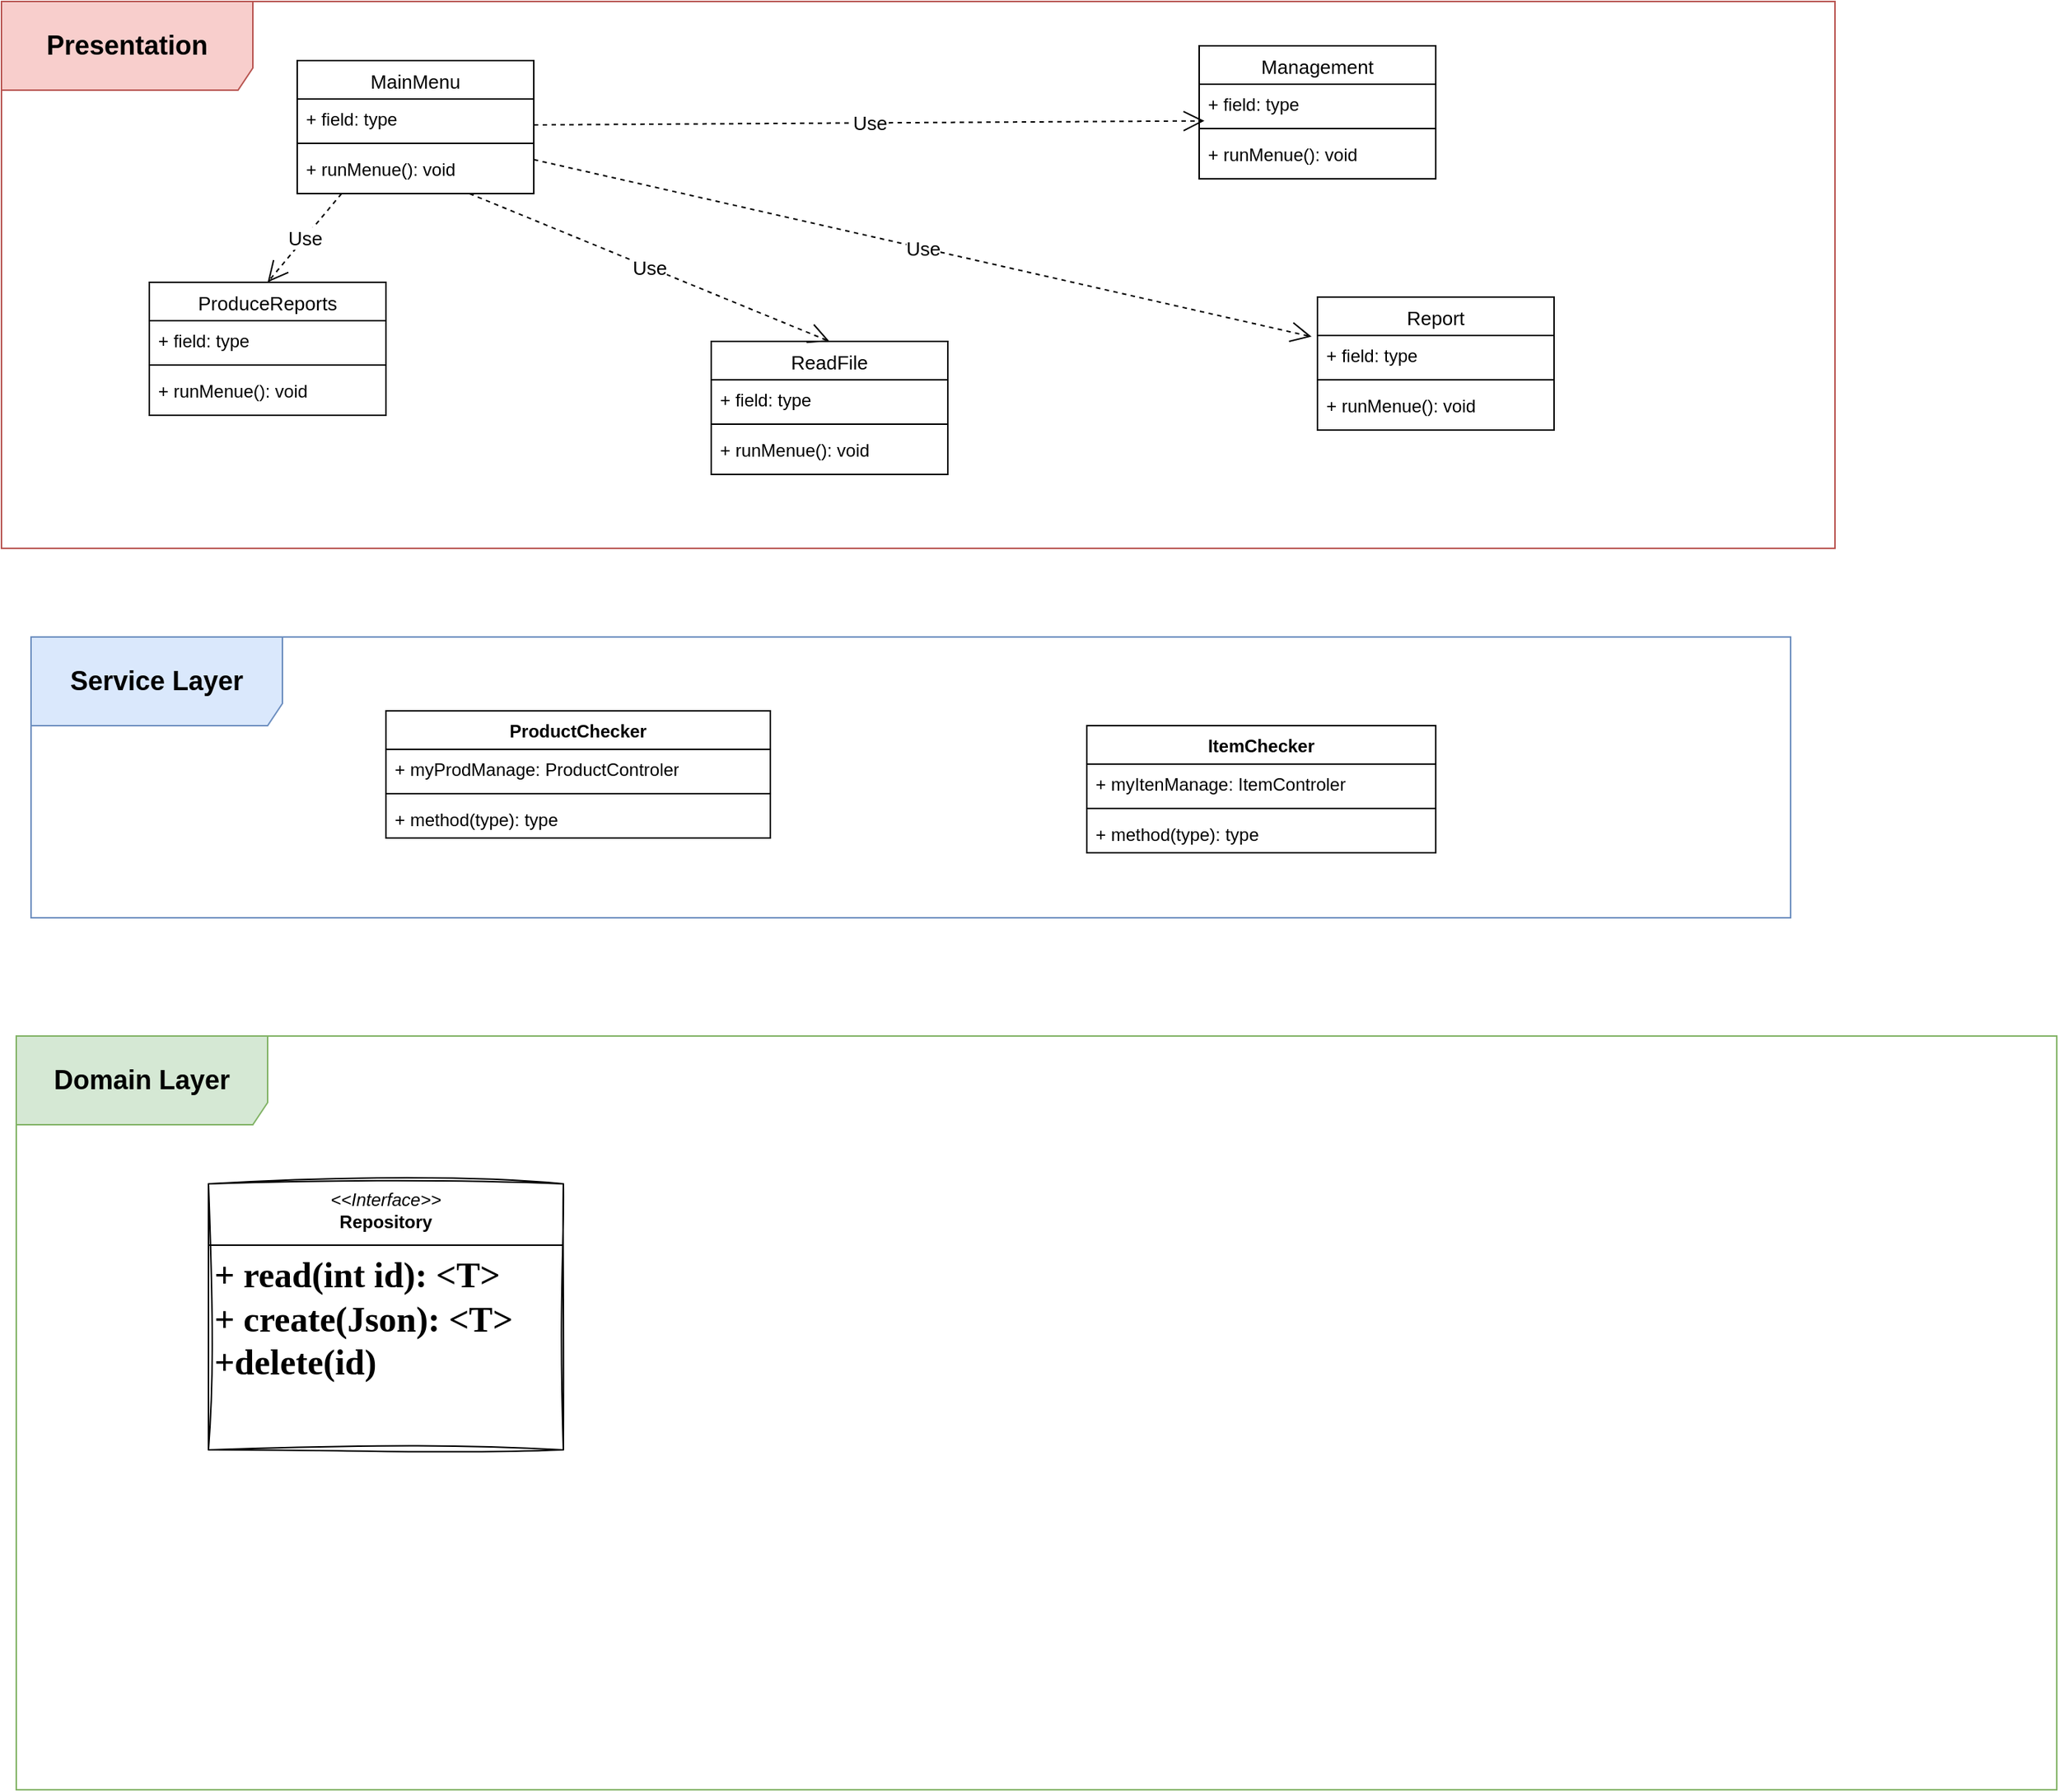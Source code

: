 <mxfile version="24.6.2" type="github">
  <diagram name="‫עמוד-1‬" id="dHkA9cBUytoh4jv0Vv6P">
    <mxGraphModel dx="1002" dy="569" grid="1" gridSize="10" guides="1" tooltips="1" connect="1" arrows="1" fold="1" page="1" pageScale="1" pageWidth="827" pageHeight="1169" math="0" shadow="0">
      <root>
        <mxCell id="0" />
        <mxCell id="1" parent="0" />
        <mxCell id="rCQZ0M5XMtd213yGawNZ-9" value="&lt;h2&gt;Presentation&lt;/h2&gt;" style="shape=umlFrame;whiteSpace=wrap;html=1;pointerEvents=0;width=170;height=60;fillColor=#f8cecc;strokeColor=#b85450;fontFamily=Helvetica;" vertex="1" parent="1">
          <mxGeometry x="30" y="40" width="1240" height="370" as="geometry" />
        </mxCell>
        <mxCell id="rCQZ0M5XMtd213yGawNZ-16" value="&lt;span style=&quot;font-size: 13px; font-weight: 400;&quot;&gt;MainMenu&lt;/span&gt;" style="swimlane;fontStyle=1;align=center;verticalAlign=top;childLayout=stackLayout;horizontal=1;startSize=26;horizontalStack=0;resizeParent=1;resizeParentMax=0;resizeLast=0;collapsible=1;marginBottom=0;whiteSpace=wrap;html=1;fontFamily=Helvetica;" vertex="1" parent="1">
          <mxGeometry x="230" y="80" width="160" height="90" as="geometry" />
        </mxCell>
        <mxCell id="rCQZ0M5XMtd213yGawNZ-17" value="+ field: type" style="text;strokeColor=none;fillColor=none;align=left;verticalAlign=top;spacingLeft=4;spacingRight=4;overflow=hidden;rotatable=0;points=[[0,0.5],[1,0.5]];portConstraint=eastwest;whiteSpace=wrap;html=1;fontFamily=Helvetica;" vertex="1" parent="rCQZ0M5XMtd213yGawNZ-16">
          <mxGeometry y="26" width="160" height="26" as="geometry" />
        </mxCell>
        <mxCell id="rCQZ0M5XMtd213yGawNZ-18" value="" style="line;strokeWidth=1;fillColor=none;align=left;verticalAlign=middle;spacingTop=-1;spacingLeft=3;spacingRight=3;rotatable=0;labelPosition=right;points=[];portConstraint=eastwest;strokeColor=inherit;fontFamily=Helvetica;" vertex="1" parent="rCQZ0M5XMtd213yGawNZ-16">
          <mxGeometry y="52" width="160" height="8" as="geometry" />
        </mxCell>
        <mxCell id="rCQZ0M5XMtd213yGawNZ-19" value="+ runMenue(): void" style="text;strokeColor=none;fillColor=none;align=left;verticalAlign=top;spacingLeft=4;spacingRight=4;overflow=hidden;rotatable=0;points=[[0,0.5],[1,0.5]];portConstraint=eastwest;whiteSpace=wrap;html=1;fontFamily=Helvetica;" vertex="1" parent="rCQZ0M5XMtd213yGawNZ-16">
          <mxGeometry y="60" width="160" height="30" as="geometry" />
        </mxCell>
        <mxCell id="rCQZ0M5XMtd213yGawNZ-20" value="&lt;span style=&quot;font-size: 13px; font-weight: 400;&quot;&gt;ProduceReports&lt;/span&gt;" style="swimlane;fontStyle=1;align=center;verticalAlign=top;childLayout=stackLayout;horizontal=1;startSize=26;horizontalStack=0;resizeParent=1;resizeParentMax=0;resizeLast=0;collapsible=1;marginBottom=0;whiteSpace=wrap;html=1;fontFamily=Helvetica;" vertex="1" parent="1">
          <mxGeometry x="130" y="230.0" width="160" height="90" as="geometry" />
        </mxCell>
        <mxCell id="rCQZ0M5XMtd213yGawNZ-21" value="+ field: type" style="text;strokeColor=none;fillColor=none;align=left;verticalAlign=top;spacingLeft=4;spacingRight=4;overflow=hidden;rotatable=0;points=[[0,0.5],[1,0.5]];portConstraint=eastwest;whiteSpace=wrap;html=1;fontFamily=Helvetica;" vertex="1" parent="rCQZ0M5XMtd213yGawNZ-20">
          <mxGeometry y="26" width="160" height="26" as="geometry" />
        </mxCell>
        <mxCell id="rCQZ0M5XMtd213yGawNZ-22" value="" style="line;strokeWidth=1;fillColor=none;align=left;verticalAlign=middle;spacingTop=-1;spacingLeft=3;spacingRight=3;rotatable=0;labelPosition=right;points=[];portConstraint=eastwest;strokeColor=inherit;fontFamily=Helvetica;" vertex="1" parent="rCQZ0M5XMtd213yGawNZ-20">
          <mxGeometry y="52" width="160" height="8" as="geometry" />
        </mxCell>
        <mxCell id="rCQZ0M5XMtd213yGawNZ-23" value="+ runMenue(): void" style="text;strokeColor=none;fillColor=none;align=left;verticalAlign=top;spacingLeft=4;spacingRight=4;overflow=hidden;rotatable=0;points=[[0,0.5],[1,0.5]];portConstraint=eastwest;whiteSpace=wrap;html=1;fontFamily=Helvetica;" vertex="1" parent="rCQZ0M5XMtd213yGawNZ-20">
          <mxGeometry y="60" width="160" height="30" as="geometry" />
        </mxCell>
        <mxCell id="rCQZ0M5XMtd213yGawNZ-24" value="&lt;span style=&quot;font-size: 13px; font-weight: 400;&quot;&gt;Management&lt;/span&gt;" style="swimlane;fontStyle=1;align=center;verticalAlign=top;childLayout=stackLayout;horizontal=1;startSize=26;horizontalStack=0;resizeParent=1;resizeParentMax=0;resizeLast=0;collapsible=1;marginBottom=0;whiteSpace=wrap;html=1;fontFamily=Helvetica;" vertex="1" parent="1">
          <mxGeometry x="840" y="70.0" width="160" height="90" as="geometry" />
        </mxCell>
        <mxCell id="rCQZ0M5XMtd213yGawNZ-25" value="+ field: type" style="text;strokeColor=none;fillColor=none;align=left;verticalAlign=top;spacingLeft=4;spacingRight=4;overflow=hidden;rotatable=0;points=[[0,0.5],[1,0.5]];portConstraint=eastwest;whiteSpace=wrap;html=1;fontFamily=Helvetica;" vertex="1" parent="rCQZ0M5XMtd213yGawNZ-24">
          <mxGeometry y="26" width="160" height="26" as="geometry" />
        </mxCell>
        <mxCell id="rCQZ0M5XMtd213yGawNZ-26" value="" style="line;strokeWidth=1;fillColor=none;align=left;verticalAlign=middle;spacingTop=-1;spacingLeft=3;spacingRight=3;rotatable=0;labelPosition=right;points=[];portConstraint=eastwest;strokeColor=inherit;fontFamily=Helvetica;" vertex="1" parent="rCQZ0M5XMtd213yGawNZ-24">
          <mxGeometry y="52" width="160" height="8" as="geometry" />
        </mxCell>
        <mxCell id="rCQZ0M5XMtd213yGawNZ-27" value="+ runMenue(): void" style="text;strokeColor=none;fillColor=none;align=left;verticalAlign=top;spacingLeft=4;spacingRight=4;overflow=hidden;rotatable=0;points=[[0,0.5],[1,0.5]];portConstraint=eastwest;whiteSpace=wrap;html=1;fontFamily=Helvetica;" vertex="1" parent="rCQZ0M5XMtd213yGawNZ-24">
          <mxGeometry y="60" width="160" height="30" as="geometry" />
        </mxCell>
        <mxCell id="rCQZ0M5XMtd213yGawNZ-28" value="&lt;span style=&quot;font-size: 13px; font-weight: 400;&quot;&gt;Report&lt;/span&gt;" style="swimlane;fontStyle=1;align=center;verticalAlign=top;childLayout=stackLayout;horizontal=1;startSize=26;horizontalStack=0;resizeParent=1;resizeParentMax=0;resizeLast=0;collapsible=1;marginBottom=0;whiteSpace=wrap;html=1;fontFamily=Helvetica;" vertex="1" parent="1">
          <mxGeometry x="920" y="240.0" width="160" height="90" as="geometry" />
        </mxCell>
        <mxCell id="rCQZ0M5XMtd213yGawNZ-29" value="+ field: type" style="text;strokeColor=none;fillColor=none;align=left;verticalAlign=top;spacingLeft=4;spacingRight=4;overflow=hidden;rotatable=0;points=[[0,0.5],[1,0.5]];portConstraint=eastwest;whiteSpace=wrap;html=1;fontFamily=Helvetica;" vertex="1" parent="rCQZ0M5XMtd213yGawNZ-28">
          <mxGeometry y="26" width="160" height="26" as="geometry" />
        </mxCell>
        <mxCell id="rCQZ0M5XMtd213yGawNZ-30" value="" style="line;strokeWidth=1;fillColor=none;align=left;verticalAlign=middle;spacingTop=-1;spacingLeft=3;spacingRight=3;rotatable=0;labelPosition=right;points=[];portConstraint=eastwest;strokeColor=inherit;fontFamily=Helvetica;" vertex="1" parent="rCQZ0M5XMtd213yGawNZ-28">
          <mxGeometry y="52" width="160" height="8" as="geometry" />
        </mxCell>
        <mxCell id="rCQZ0M5XMtd213yGawNZ-31" value="+ runMenue(): void" style="text;strokeColor=none;fillColor=none;align=left;verticalAlign=top;spacingLeft=4;spacingRight=4;overflow=hidden;rotatable=0;points=[[0,0.5],[1,0.5]];portConstraint=eastwest;whiteSpace=wrap;html=1;fontFamily=Helvetica;" vertex="1" parent="rCQZ0M5XMtd213yGawNZ-28">
          <mxGeometry y="60" width="160" height="30" as="geometry" />
        </mxCell>
        <mxCell id="rCQZ0M5XMtd213yGawNZ-32" value="&lt;span style=&quot;font-size: 13px; font-weight: 400;&quot;&gt;ReadFile&lt;/span&gt;" style="swimlane;fontStyle=1;align=center;verticalAlign=top;childLayout=stackLayout;horizontal=1;startSize=26;horizontalStack=0;resizeParent=1;resizeParentMax=0;resizeLast=0;collapsible=1;marginBottom=0;whiteSpace=wrap;html=1;fontFamily=Helvetica;" vertex="1" parent="1">
          <mxGeometry x="510" y="270.0" width="160" height="90" as="geometry" />
        </mxCell>
        <mxCell id="rCQZ0M5XMtd213yGawNZ-33" value="+ field: type" style="text;strokeColor=none;fillColor=none;align=left;verticalAlign=top;spacingLeft=4;spacingRight=4;overflow=hidden;rotatable=0;points=[[0,0.5],[1,0.5]];portConstraint=eastwest;whiteSpace=wrap;html=1;fontFamily=Helvetica;" vertex="1" parent="rCQZ0M5XMtd213yGawNZ-32">
          <mxGeometry y="26" width="160" height="26" as="geometry" />
        </mxCell>
        <mxCell id="rCQZ0M5XMtd213yGawNZ-34" value="" style="line;strokeWidth=1;fillColor=none;align=left;verticalAlign=middle;spacingTop=-1;spacingLeft=3;spacingRight=3;rotatable=0;labelPosition=right;points=[];portConstraint=eastwest;strokeColor=inherit;fontFamily=Helvetica;" vertex="1" parent="rCQZ0M5XMtd213yGawNZ-32">
          <mxGeometry y="52" width="160" height="8" as="geometry" />
        </mxCell>
        <mxCell id="rCQZ0M5XMtd213yGawNZ-35" value="+ runMenue(): void" style="text;strokeColor=none;fillColor=none;align=left;verticalAlign=top;spacingLeft=4;spacingRight=4;overflow=hidden;rotatable=0;points=[[0,0.5],[1,0.5]];portConstraint=eastwest;whiteSpace=wrap;html=1;fontFamily=Helvetica;" vertex="1" parent="rCQZ0M5XMtd213yGawNZ-32">
          <mxGeometry y="60" width="160" height="30" as="geometry" />
        </mxCell>
        <mxCell id="rCQZ0M5XMtd213yGawNZ-36" value="Use" style="endArrow=open;endSize=12;dashed=1;html=1;rounded=0;entryX=0.022;entryY=0.954;entryDx=0;entryDy=0;fontSize=13;fontFamily=Helvetica;entryPerimeter=0;" edge="1" parent="1" target="rCQZ0M5XMtd213yGawNZ-25">
          <mxGeometry width="160" relative="1" as="geometry">
            <mxPoint x="390" y="123.5" as="sourcePoint" />
            <mxPoint x="510" y="80" as="targetPoint" />
          </mxGeometry>
        </mxCell>
        <mxCell id="rCQZ0M5XMtd213yGawNZ-37" value="Use" style="endArrow=open;endSize=12;dashed=1;html=1;rounded=0;entryX=-0.025;entryY=0.031;entryDx=0;entryDy=0;fontSize=13;fontFamily=Helvetica;entryPerimeter=0;" edge="1" parent="1" target="rCQZ0M5XMtd213yGawNZ-29">
          <mxGeometry width="160" relative="1" as="geometry">
            <mxPoint x="390" y="147" as="sourcePoint" />
            <mxPoint x="510" y="103" as="targetPoint" />
          </mxGeometry>
        </mxCell>
        <mxCell id="rCQZ0M5XMtd213yGawNZ-39" value="Use" style="endArrow=open;endSize=12;dashed=1;html=1;rounded=0;entryX=0.5;entryY=0;entryDx=0;entryDy=0;fontSize=13;fontFamily=Helvetica;" edge="1" parent="1" source="rCQZ0M5XMtd213yGawNZ-19" target="rCQZ0M5XMtd213yGawNZ-32">
          <mxGeometry width="160" relative="1" as="geometry">
            <mxPoint x="220" y="127.5" as="sourcePoint" />
            <mxPoint x="340" y="84" as="targetPoint" />
          </mxGeometry>
        </mxCell>
        <mxCell id="rCQZ0M5XMtd213yGawNZ-42" value="Use" style="endArrow=open;endSize=12;dashed=1;html=1;rounded=0;entryX=0.5;entryY=0;entryDx=0;entryDy=0;fontSize=13;fontFamily=Helvetica;" edge="1" parent="1" target="rCQZ0M5XMtd213yGawNZ-20">
          <mxGeometry width="160" relative="1" as="geometry">
            <mxPoint x="260" y="170" as="sourcePoint" />
            <mxPoint x="402" y="290" as="targetPoint" />
          </mxGeometry>
        </mxCell>
        <mxCell id="rCQZ0M5XMtd213yGawNZ-43" value="&lt;h2&gt;Service Layer&lt;/h2&gt;" style="shape=umlFrame;whiteSpace=wrap;html=1;pointerEvents=0;width=170;height=60;fillColor=#dae8fc;strokeColor=#6c8ebf;fontFamily=Helvetica;" vertex="1" parent="1">
          <mxGeometry x="50" y="470" width="1190" height="190" as="geometry" />
        </mxCell>
        <mxCell id="rCQZ0M5XMtd213yGawNZ-44" value="ItemChecker" style="swimlane;fontStyle=1;align=center;verticalAlign=top;childLayout=stackLayout;horizontal=1;startSize=26;horizontalStack=0;resizeParent=1;resizeParentMax=0;resizeLast=0;collapsible=1;marginBottom=0;whiteSpace=wrap;html=1;fontFamily=Helvetica;" vertex="1" parent="1">
          <mxGeometry x="764" y="530" width="236" height="86" as="geometry" />
        </mxCell>
        <mxCell id="rCQZ0M5XMtd213yGawNZ-45" value="+ myItenManage: ItemControler" style="text;strokeColor=none;fillColor=none;align=left;verticalAlign=top;spacingLeft=4;spacingRight=4;overflow=hidden;rotatable=0;points=[[0,0.5],[1,0.5]];portConstraint=eastwest;whiteSpace=wrap;html=1;fontFamily=Helvetica;" vertex="1" parent="rCQZ0M5XMtd213yGawNZ-44">
          <mxGeometry y="26" width="236" height="26" as="geometry" />
        </mxCell>
        <mxCell id="rCQZ0M5XMtd213yGawNZ-46" value="" style="line;strokeWidth=1;fillColor=none;align=left;verticalAlign=middle;spacingTop=-1;spacingLeft=3;spacingRight=3;rotatable=0;labelPosition=right;points=[];portConstraint=eastwest;strokeColor=inherit;fontFamily=Helvetica;" vertex="1" parent="rCQZ0M5XMtd213yGawNZ-44">
          <mxGeometry y="52" width="236" height="8" as="geometry" />
        </mxCell>
        <mxCell id="rCQZ0M5XMtd213yGawNZ-47" value="+ method(type): type" style="text;strokeColor=none;fillColor=none;align=left;verticalAlign=top;spacingLeft=4;spacingRight=4;overflow=hidden;rotatable=0;points=[[0,0.5],[1,0.5]];portConstraint=eastwest;whiteSpace=wrap;html=1;fontFamily=Helvetica;" vertex="1" parent="rCQZ0M5XMtd213yGawNZ-44">
          <mxGeometry y="60" width="236" height="26" as="geometry" />
        </mxCell>
        <mxCell id="rCQZ0M5XMtd213yGawNZ-48" value="ProductChecker" style="swimlane;fontStyle=1;align=center;verticalAlign=top;childLayout=stackLayout;horizontal=1;startSize=26;horizontalStack=0;resizeParent=1;resizeParentMax=0;resizeLast=0;collapsible=1;marginBottom=0;whiteSpace=wrap;html=1;fontFamily=Helvetica;" vertex="1" parent="1">
          <mxGeometry x="290" y="520" width="260" height="86" as="geometry" />
        </mxCell>
        <mxCell id="rCQZ0M5XMtd213yGawNZ-49" value="+ myProdManage: ProductControler" style="text;strokeColor=none;fillColor=none;align=left;verticalAlign=top;spacingLeft=4;spacingRight=4;overflow=hidden;rotatable=0;points=[[0,0.5],[1,0.5]];portConstraint=eastwest;whiteSpace=wrap;html=1;fontFamily=Helvetica;" vertex="1" parent="rCQZ0M5XMtd213yGawNZ-48">
          <mxGeometry y="26" width="260" height="26" as="geometry" />
        </mxCell>
        <mxCell id="rCQZ0M5XMtd213yGawNZ-50" value="" style="line;strokeWidth=1;fillColor=none;align=left;verticalAlign=middle;spacingTop=-1;spacingLeft=3;spacingRight=3;rotatable=0;labelPosition=right;points=[];portConstraint=eastwest;strokeColor=inherit;fontFamily=Helvetica;" vertex="1" parent="rCQZ0M5XMtd213yGawNZ-48">
          <mxGeometry y="52" width="260" height="8" as="geometry" />
        </mxCell>
        <mxCell id="rCQZ0M5XMtd213yGawNZ-51" value="+ method(type): type" style="text;strokeColor=none;fillColor=none;align=left;verticalAlign=top;spacingLeft=4;spacingRight=4;overflow=hidden;rotatable=0;points=[[0,0.5],[1,0.5]];portConstraint=eastwest;whiteSpace=wrap;html=1;fontFamily=Helvetica;" vertex="1" parent="rCQZ0M5XMtd213yGawNZ-48">
          <mxGeometry y="60" width="260" height="26" as="geometry" />
        </mxCell>
        <mxCell id="rCQZ0M5XMtd213yGawNZ-52" value="&lt;h2&gt;Domain Layer&lt;/h2&gt;" style="shape=umlFrame;whiteSpace=wrap;html=1;pointerEvents=0;width=170;height=60;fillColor=#d5e8d4;strokeColor=#82b366;fontFamily=Helvetica;" vertex="1" parent="1">
          <mxGeometry x="40" y="740" width="1380" height="510" as="geometry" />
        </mxCell>
        <mxCell id="rCQZ0M5XMtd213yGawNZ-57" value="&lt;p style=&quot;margin:0px;margin-top:4px;text-align:center;&quot;&gt;&lt;font face=&quot;Helvetica&quot;&gt;&lt;i style=&quot;&quot;&gt;&amp;lt;&amp;lt;Interface&amp;gt;&amp;gt;&lt;/i&gt;&lt;br&gt;&lt;b style=&quot;&quot;&gt;Repository&lt;/b&gt;&lt;/font&gt;&lt;/p&gt;&lt;hr size=&quot;1&quot; style=&quot;border-style:solid;&quot;&gt;&lt;p style=&quot;margin:0px;margin-left:4px;&quot;&gt;&lt;/p&gt;&lt;h1 style=&quot;margin:0px;margin-left:4px;&quot;&gt;&lt;font face=&quot;qCPJlfrdx1fjnfwShY-J&quot;&gt;+ read(int id): &amp;lt;T&amp;gt;&lt;br&gt;+ create(Json): &amp;lt;T&amp;gt;&lt;br&gt;+delete(id)&lt;/font&gt;&lt;/h1&gt;" style="verticalAlign=top;align=left;overflow=fill;html=1;whiteSpace=wrap;sketch=1;hachureGap=4;jiggle=2;curveFitting=1;fontFamily=Architects Daughter;fontSource=https%3A%2F%2Ffonts.googleapis.com%2Fcss%3Ffamily%3DArchitects%2BDaughter;" vertex="1" parent="1">
          <mxGeometry x="170" y="840" width="240" height="180" as="geometry" />
        </mxCell>
      </root>
    </mxGraphModel>
  </diagram>
</mxfile>
